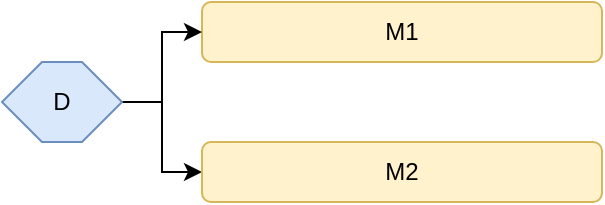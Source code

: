 <mxfile version="20.2.2" type="github">
  <diagram id="rKeW-D6Mr9I9j17QyvKW" name="第 1 页">
    <mxGraphModel dx="1038" dy="482" grid="1" gridSize="10" guides="1" tooltips="1" connect="1" arrows="1" fold="1" page="1" pageScale="1" pageWidth="2000" pageHeight="1169" math="0" shadow="0">
      <root>
        <mxCell id="0" />
        <mxCell id="1" parent="0" />
        <mxCell id="nXCL9NeS8Po50c6DBfZS-1" value="M1" style="rounded=1;whiteSpace=wrap;html=1;fillColor=#fff2cc;strokeColor=#d6b656;" parent="1" vertex="1">
          <mxGeometry x="440" y="170" width="200" height="30" as="geometry" />
        </mxCell>
        <mxCell id="nXCL9NeS8Po50c6DBfZS-8" style="edgeStyle=orthogonalEdgeStyle;rounded=0;orthogonalLoop=1;jettySize=auto;html=1;exitX=1;exitY=0.5;exitDx=0;exitDy=0;entryX=0;entryY=0.5;entryDx=0;entryDy=0;" parent="1" source="nXCL9NeS8Po50c6DBfZS-7" target="nXCL9NeS8Po50c6DBfZS-1" edge="1">
          <mxGeometry relative="1" as="geometry" />
        </mxCell>
        <mxCell id="w9oEjvMqzuD1F5o60PgF-1" style="edgeStyle=orthogonalEdgeStyle;rounded=0;orthogonalLoop=1;jettySize=auto;html=1;exitX=1;exitY=0.5;exitDx=0;exitDy=0;" edge="1" parent="1" source="nXCL9NeS8Po50c6DBfZS-7" target="nXCL9NeS8Po50c6DBfZS-18">
          <mxGeometry relative="1" as="geometry" />
        </mxCell>
        <mxCell id="nXCL9NeS8Po50c6DBfZS-7" value="D" style="shape=hexagon;perimeter=hexagonPerimeter2;whiteSpace=wrap;html=1;fixedSize=1;fillColor=#dae8fc;strokeColor=#6c8ebf;" parent="1" vertex="1">
          <mxGeometry x="340" y="200" width="60" height="40" as="geometry" />
        </mxCell>
        <mxCell id="nXCL9NeS8Po50c6DBfZS-18" value="M2" style="rounded=1;whiteSpace=wrap;html=1;fillColor=#fff2cc;strokeColor=#d6b656;" parent="1" vertex="1">
          <mxGeometry x="440" y="240" width="200" height="30" as="geometry" />
        </mxCell>
      </root>
    </mxGraphModel>
  </diagram>
</mxfile>
